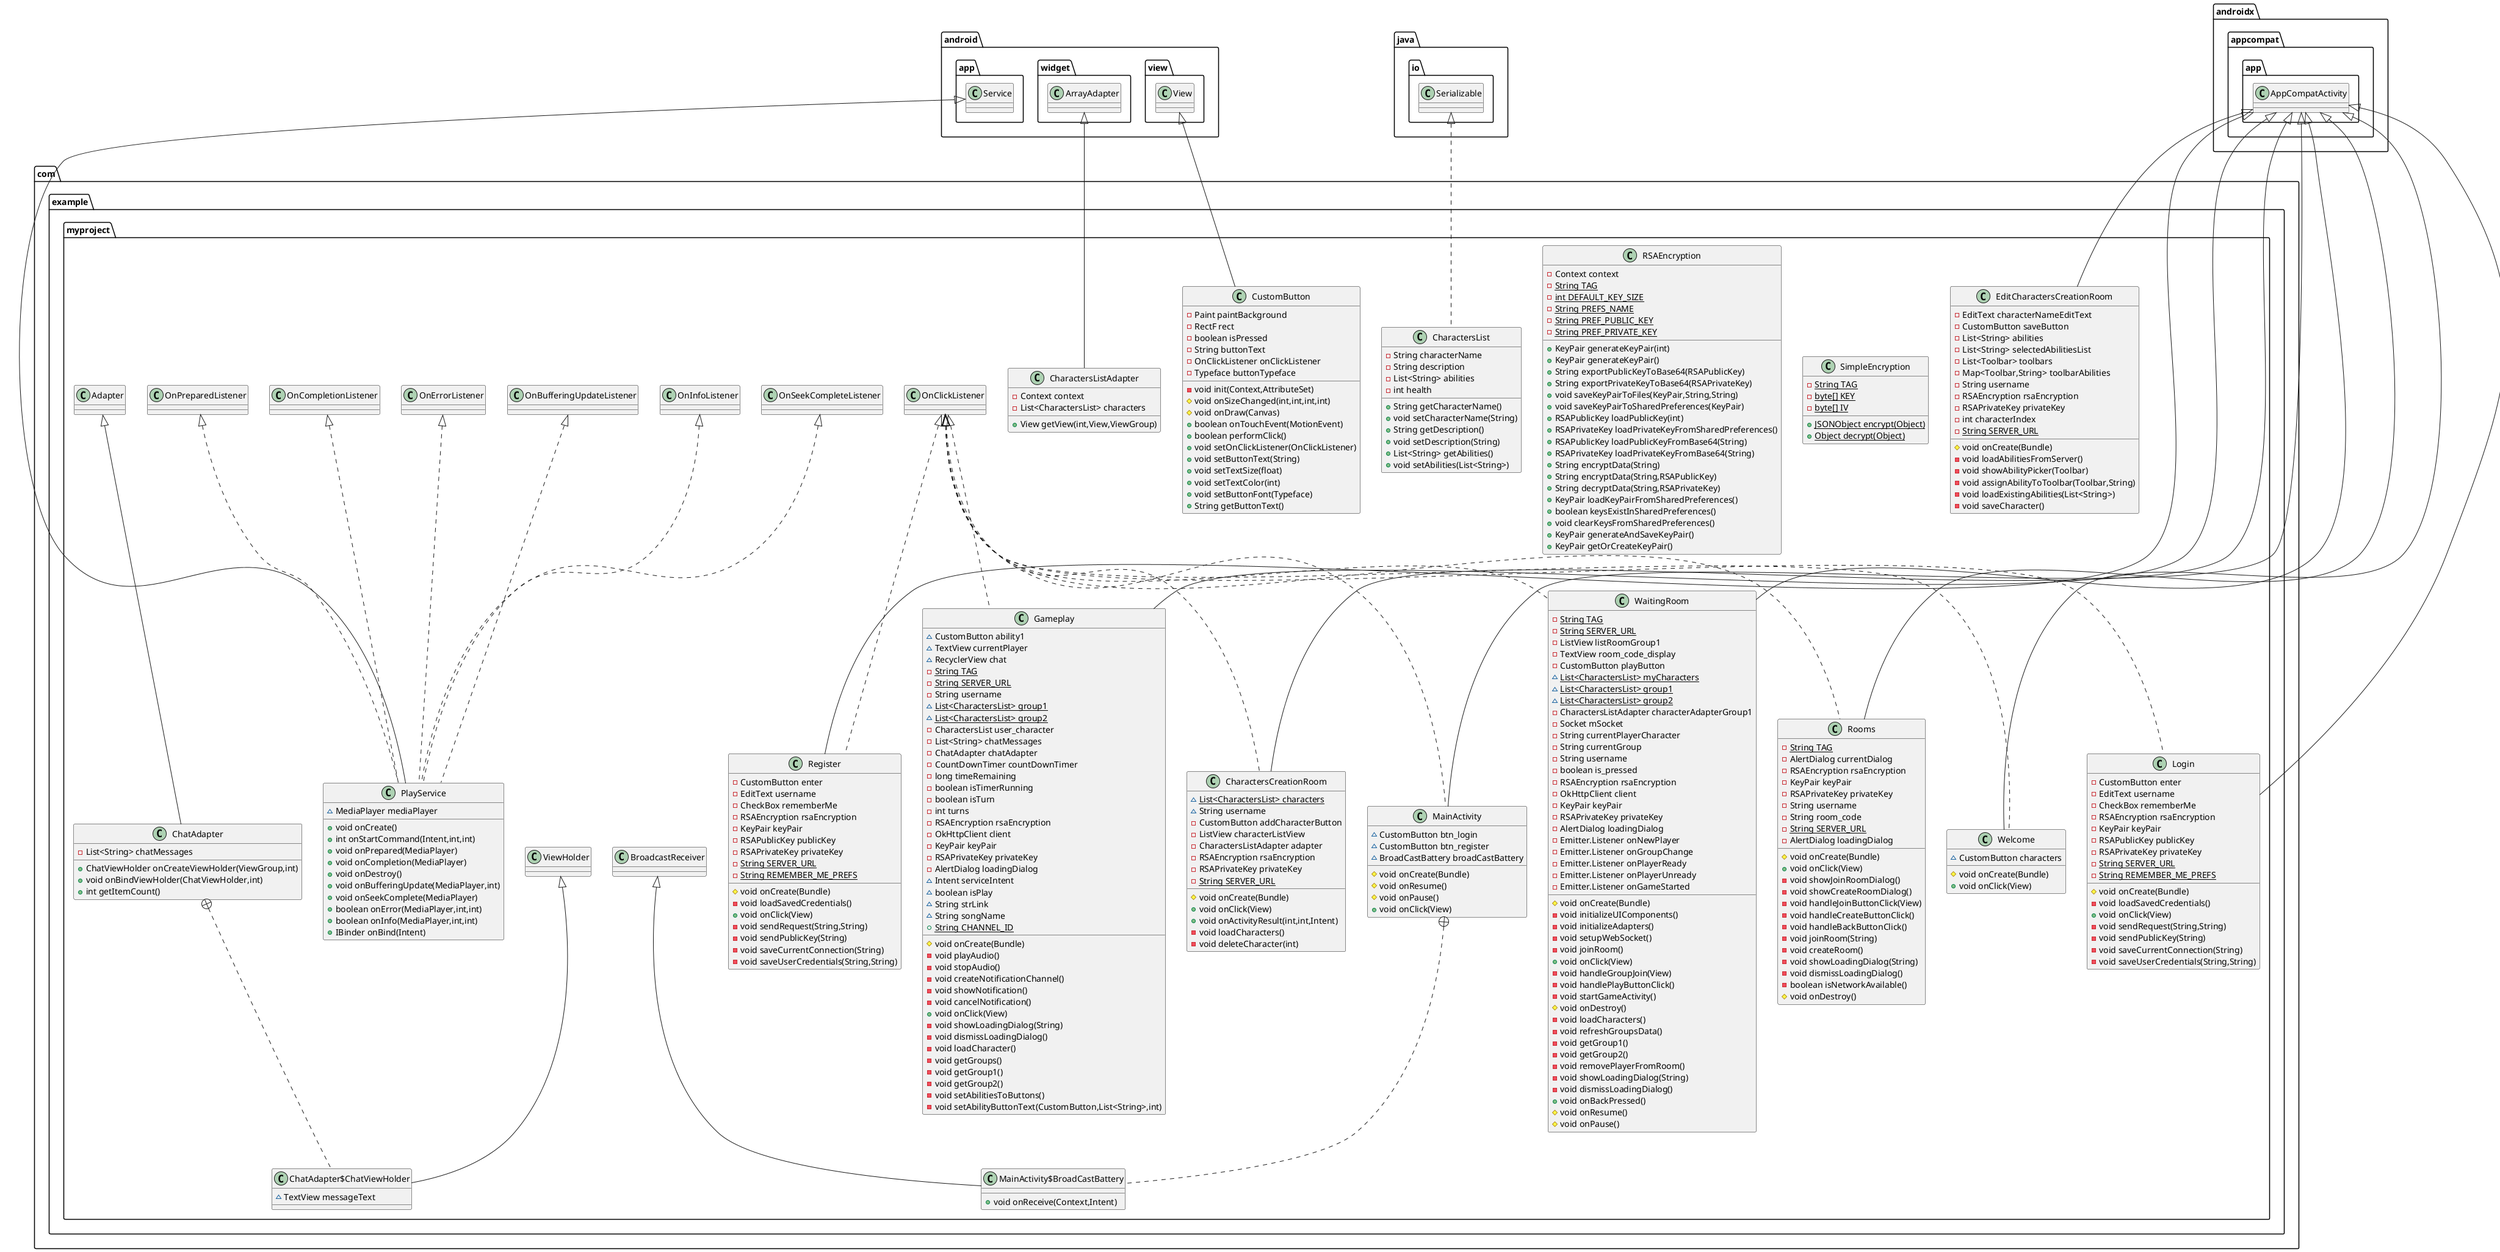 @startuml
class com.example.myproject.EditCharactersCreationRoom {
- EditText characterNameEditText
- CustomButton saveButton
- List<String> abilities
- List<String> selectedAbilitiesList
- List<Toolbar> toolbars
- Map<Toolbar,String> toolbarAbilities
- String username
- RSAEncryption rsaEncryption
- RSAPrivateKey privateKey
- int characterIndex
- {static} String SERVER_URL
# void onCreate(Bundle)
- void loadAbilitiesFromServer()
- void showAbilityPicker(Toolbar)
- void assignAbilityToToolbar(Toolbar,String)
- void loadExistingAbilities(List<String>)
- void saveCharacter()
}


class com.example.myproject.Welcome {
~ CustomButton characters
# void onCreate(Bundle)
+ void onClick(View)
}


class com.example.myproject.ChatAdapter {
- List<String> chatMessages
+ ChatViewHolder onCreateViewHolder(ViewGroup,int)
+ void onBindViewHolder(ChatViewHolder,int)
+ int getItemCount()
}


class com.example.myproject.ChatAdapter$ChatViewHolder {
~ TextView messageText
}

class com.example.myproject.PlayService {
~ MediaPlayer mediaPlayer
+ void onCreate()
+ int onStartCommand(Intent,int,int)
+ void onPrepared(MediaPlayer)
+ void onCompletion(MediaPlayer)
+ void onDestroy()
+ void onBufferingUpdate(MediaPlayer,int)
+ void onSeekComplete(MediaPlayer)
+ boolean onError(MediaPlayer,int,int)
+ boolean onInfo(MediaPlayer,int,int)
+ IBinder onBind(Intent)
}


class com.example.myproject.SimpleEncryption {
- {static} String TAG
- {static} byte[] KEY
- {static} byte[] IV
+ {static} JSONObject encrypt(Object)
+ {static} Object decrypt(Object)
}


class com.example.myproject.Login {
- CustomButton enter
- EditText username
- CheckBox rememberMe
- RSAEncryption rsaEncryption
- KeyPair keyPair
- RSAPublicKey publicKey
- RSAPrivateKey privateKey
- {static} String SERVER_URL
- {static} String REMEMBER_ME_PREFS
# void onCreate(Bundle)
- void loadSavedCredentials()
+ void onClick(View)
- void sendRequest(String,String)
- void sendPublicKey(String)
- void saveCurrentConnection(String)
- void saveUserCredentials(String,String)
}


class com.example.myproject.Register {
- CustomButton enter
- EditText username
- CheckBox rememberMe
- RSAEncryption rsaEncryption
- KeyPair keyPair
- RSAPublicKey publicKey
- RSAPrivateKey privateKey
- {static} String SERVER_URL
- {static} String REMEMBER_ME_PREFS
# void onCreate(Bundle)
- void loadSavedCredentials()
+ void onClick(View)
- void sendRequest(String,String)
- void sendPublicKey(String)
- void saveCurrentConnection(String)
- void saveUserCredentials(String,String)
}


class com.example.myproject.Gameplay {
~ CustomButton ability1
~ TextView currentPlayer
~ RecyclerView chat
- {static} String TAG
- {static} String SERVER_URL
- String username
~ {static} List<CharactersList> group1
~ {static} List<CharactersList> group2
- CharactersList user_character
- List<String> chatMessages
- ChatAdapter chatAdapter
- CountDownTimer countDownTimer
- long timeRemaining
- boolean isTimerRunning
- boolean isTurn
- int turns
- RSAEncryption rsaEncryption
- OkHttpClient client
- KeyPair keyPair
- RSAPrivateKey privateKey
- AlertDialog loadingDialog
~ Intent serviceIntent
~ boolean isPlay
~ String strLink
~ String songName
+ {static} String CHANNEL_ID
# void onCreate(Bundle)
- void playAudio()
- void stopAudio()
- void createNotificationChannel()
- void showNotification()
- void cancelNotification()
+ void onClick(View)
- void showLoadingDialog(String)
- void dismissLoadingDialog()
- void loadCharacter()
- void getGroups()
- void getGroup1()
- void getGroup2()
- void setAbilitiesToButtons()
- void setAbilityButtonText(CustomButton,List<String>,int)
}


class com.example.myproject.CharactersCreationRoom {
~ {static} List<CharactersList> characters
~ String username
- CustomButton addCharacterButton
- ListView characterListView
- CharactersListAdapter adapter
- RSAEncryption rsaEncryption
- RSAPrivateKey privateKey
- {static} String SERVER_URL
# void onCreate(Bundle)
+ void onClick(View)
+ void onActivityResult(int,int,Intent)
- void loadCharacters()
- void deleteCharacter(int)
}


class com.example.myproject.MainActivity {
~ CustomButton btn_login
~ CustomButton btn_register
~ BroadCastBattery broadCastBattery
# void onCreate(Bundle)
# void onResume()
# void onPause()
+ void onClick(View)
}


class com.example.myproject.MainActivity$BroadCastBattery {
+ void onReceive(Context,Intent)
}

class com.example.myproject.RSAEncryption {
- Context context
- {static} String TAG
- {static} int DEFAULT_KEY_SIZE
- {static} String PREFS_NAME
- {static} String PREF_PUBLIC_KEY
- {static} String PREF_PRIVATE_KEY
+ KeyPair generateKeyPair(int)
+ KeyPair generateKeyPair()
+ String exportPublicKeyToBase64(RSAPublicKey)
+ String exportPrivateKeyToBase64(RSAPrivateKey)
+ void saveKeyPairToFiles(KeyPair,String,String)
+ void saveKeyPairToSharedPreferences(KeyPair)
+ RSAPublicKey loadPublicKey(int)
+ RSAPrivateKey loadPrivateKeyFromSharedPreferences()
+ RSAPublicKey loadPublicKeyFromBase64(String)
+ RSAPrivateKey loadPrivateKeyFromBase64(String)
+ String encryptData(String)
+ String encryptData(String,RSAPublicKey)
+ String decryptData(String,RSAPrivateKey)
+ KeyPair loadKeyPairFromSharedPreferences()
+ boolean keysExistInSharedPreferences()
+ void clearKeysFromSharedPreferences()
+ KeyPair generateAndSaveKeyPair()
+ KeyPair getOrCreateKeyPair()
}


class com.example.myproject.WaitingRoom {
- {static} String TAG
- {static} String SERVER_URL
- ListView listRoomGroup1
- TextView room_code_display
- CustomButton playButton
~ {static} List<CharactersList> myCharacters
~ {static} List<CharactersList> group1
~ {static} List<CharactersList> group2
- CharactersListAdapter characterAdapterGroup1
- Socket mSocket
- String currentPlayerCharacter
- String currentGroup
- String username
- boolean is_pressed
- RSAEncryption rsaEncryption
- OkHttpClient client
- KeyPair keyPair
- RSAPrivateKey privateKey
- AlertDialog loadingDialog
- Emitter.Listener onNewPlayer
- Emitter.Listener onGroupChange
- Emitter.Listener onPlayerReady
- Emitter.Listener onPlayerUnready
- Emitter.Listener onGameStarted
# void onCreate(Bundle)
- void initializeUIComponents()
- void initializeAdapters()
- void setupWebSocket()
- void joinRoom()
+ void onClick(View)
- void handleGroupJoin(View)
- void handlePlayButtonClick()
- void startGameActivity()
# void onDestroy()
- void loadCharacters()
- void refreshGroupsData()
- void getGroup1()
- void getGroup2()
- void removePlayerFromRoom()
- void showLoadingDialog(String)
- void dismissLoadingDialog()
+ void onBackPressed()
# void onResume()
# void onPause()
}


class com.example.myproject.CharactersListAdapter {
- Context context
- List<CharactersList> characters
+ View getView(int,View,ViewGroup)
}


class com.example.myproject.Rooms {
- {static} String TAG
- AlertDialog currentDialog
- RSAEncryption rsaEncryption
- KeyPair keyPair
- RSAPrivateKey privateKey
- String username
- String room_code
- {static} String SERVER_URL
- AlertDialog loadingDialog
# void onCreate(Bundle)
+ void onClick(View)
- void showJoinRoomDialog()
- void showCreateRoomDialog()
- void handleJoinButtonClick(View)
- void handleCreateButtonClick()
- void handleBackButtonClick()
- void joinRoom(String)
- void createRoom()
- void showLoadingDialog(String)
- void dismissLoadingDialog()
- boolean isNetworkAvailable()
# void onDestroy()
}


class com.example.myproject.CharactersList {
- String characterName
- String description
- List<String> abilities
- int health
+ String getCharacterName()
+ void setCharacterName(String)
+ String getDescription()
+ void setDescription(String)
+ List<String> getAbilities()
+ void setAbilities(List<String>)
}


class com.example.myproject.CustomButton {
- Paint paintBackground
- RectF rect
- boolean isPressed
- String buttonText
- OnClickListener onClickListener
- Typeface buttonTypeface
- void init(Context,AttributeSet)
# void onSizeChanged(int,int,int,int)
# void onDraw(Canvas)
+ boolean onTouchEvent(MotionEvent)
+ boolean performClick()
+ void setOnClickListener(OnClickListener)
+ void setButtonText(String)
+ void setTextSize(float)
+ void setTextColor(int)
+ void setButtonFont(Typeface)
+ String getButtonText()
}




androidx.appcompat.app.AppCompatActivity <|-- com.example.myproject.EditCharactersCreationRoom
com.example.myproject.OnClickListener <|.. com.example.myproject.Welcome
androidx.appcompat.app.AppCompatActivity <|-- com.example.myproject.Welcome
com.example.myproject.Adapter <|-- com.example.myproject.ChatAdapter
com.example.myproject.ChatAdapter +.. com.example.myproject.ChatAdapter$ChatViewHolder
com.example.myproject.ViewHolder <|-- com.example.myproject.ChatAdapter$ChatViewHolder
com.example.myproject.OnCompletionListener <|.. com.example.myproject.PlayService
com.example.myproject.OnPreparedListener <|.. com.example.myproject.PlayService
com.example.myproject.OnSeekCompleteListener <|.. com.example.myproject.PlayService
com.example.myproject.OnInfoListener <|.. com.example.myproject.PlayService
com.example.myproject.OnBufferingUpdateListener <|.. com.example.myproject.PlayService
com.example.myproject.OnErrorListener <|.. com.example.myproject.PlayService
android.app.Service <|-- com.example.myproject.PlayService
com.example.myproject.OnClickListener <|.. com.example.myproject.Login
androidx.appcompat.app.AppCompatActivity <|-- com.example.myproject.Login
com.example.myproject.OnClickListener <|.. com.example.myproject.Register
androidx.appcompat.app.AppCompatActivity <|-- com.example.myproject.Register
com.example.myproject.OnClickListener <|.. com.example.myproject.Gameplay
androidx.appcompat.app.AppCompatActivity <|-- com.example.myproject.Gameplay
com.example.myproject.OnClickListener <|.. com.example.myproject.CharactersCreationRoom
androidx.appcompat.app.AppCompatActivity <|-- com.example.myproject.CharactersCreationRoom
com.example.myproject.OnClickListener <|.. com.example.myproject.MainActivity
androidx.appcompat.app.AppCompatActivity <|-- com.example.myproject.MainActivity
com.example.myproject.MainActivity +.. com.example.myproject.MainActivity$BroadCastBattery
com.example.myproject.BroadcastReceiver <|-- com.example.myproject.MainActivity$BroadCastBattery
com.example.myproject.OnClickListener <|.. com.example.myproject.WaitingRoom
androidx.appcompat.app.AppCompatActivity <|-- com.example.myproject.WaitingRoom
android.widget.ArrayAdapter <|-- com.example.myproject.CharactersListAdapter
com.example.myproject.OnClickListener <|.. com.example.myproject.Rooms
androidx.appcompat.app.AppCompatActivity <|-- com.example.myproject.Rooms
java.io.Serializable <|.. com.example.myproject.CharactersList
android.view.View <|-- com.example.myproject.CustomButton
@enduml